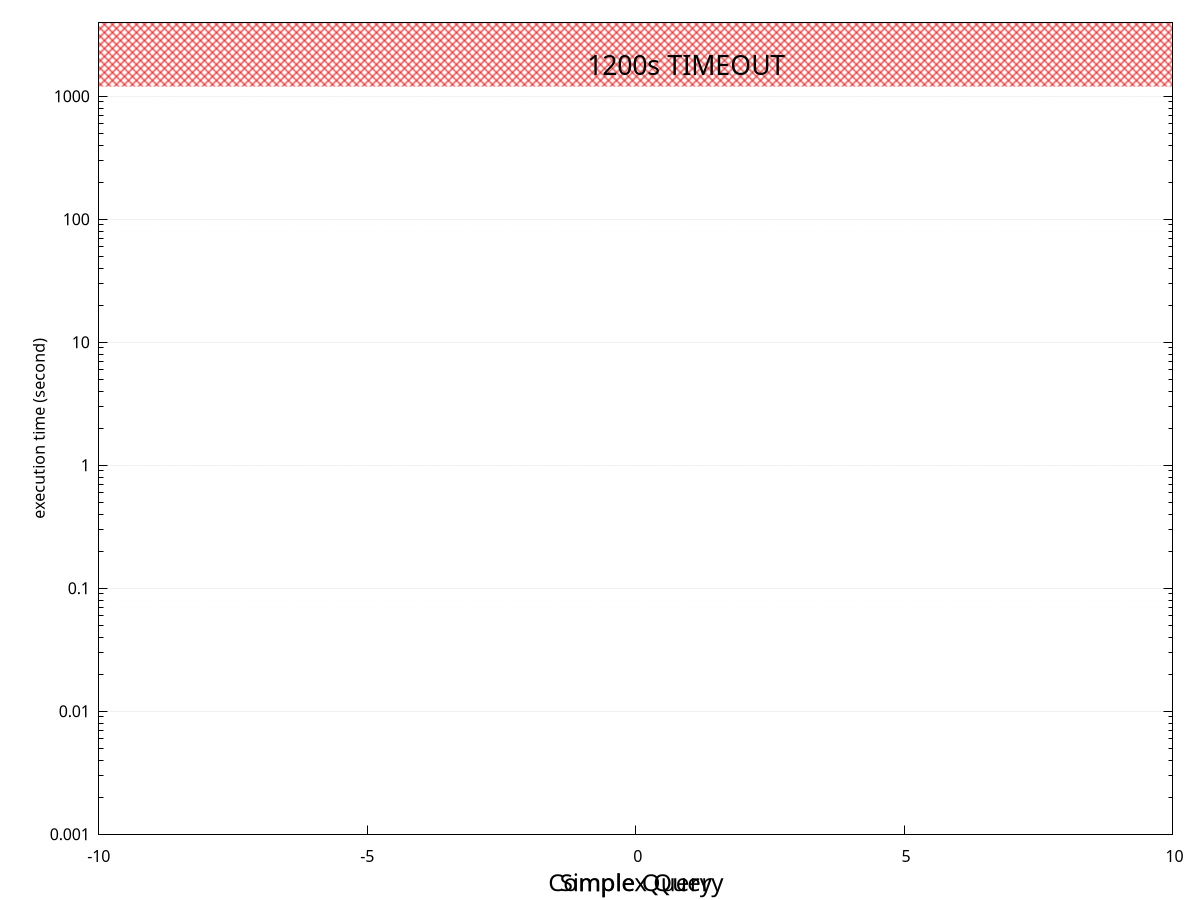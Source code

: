 set terminal png size 2100,600 font ",20"
set termoption enhanced
set output "largerdfbench_execution_time.png"
set termoption enhanced

set pointintervalbox 0.01

set datafile separator ","

set boxwidth 0.9
set grid ytics linestyle 0
set style fill solid 0.20 border

set style data histograms
set style histogram clustered gap 2 title offset 0,-0.8

set xlabel "query" font ",11" offset 0,-0.6
unset xlabel
set mytics 10
set grid ytics,mytics lt -1 lc rgb "gray90", lt 0 lc rgb "gray90"

set ylabel "execution time (second)" offset 2.3
set yrange [0.001:4000]
set logscale y 10

set label 1 at -0.9, 1800 "1200s TIMEOUT" front font ",20"
timeout(x) = 1200

set key at 1.5,900 right vertical font "0,14"

array colors = ["orange", "web-blue", "violet", "orchid4", "web-green"]

set bmargin 3

plot timeout(x) with filledcurves below y=4000 fs pattern 9 notitle lc "light-red", \
     newhistogram "{/=18 Simple Query}", for [COL=2:6] 'processed.csv' every ::0::13 using COL:xticlabels(1) title columnheader fs pattern 11 fill transparent lc rgb colors[COL-1], \
     newhistogram "{/=18 Complex Query}", for [COL=2:6] '' every ::0::9 skip 15 using COL:xticlabels(1) notitle fs pattern 11 fill transparent lc rgb colors[COL-1], \
     for [COL=7:11] '' every ::0::0 using (($0)+11-2./7.+(1./7.*COL)):(column(COL-5)):(column(COL)) with yerrorbars lc rgb colors[COL-6] pt 1 ps 0.5 lw 2 notitle # does nothing but flushes for unkown bug

##     for [COL=7:11] 'processed.csv' every ::0::14 skip 1 using (($0)-1-2./7.+(1./7.*COL)):(column(COL-5)):COL with yerrorbars lc rgb colors[COL-6] pt 1 ps 0.5 lw 2 notitle, 
##      for [COL=7:11] '' every ::0::9 skip 15  using (($0)+3-2./7.+(1./7.*COL)):(column(COL-5)):(column(COL)) with yerrorbars lc rgb colors[COL-6] pt 1 ps 0.5 lw 2 notitle, \




